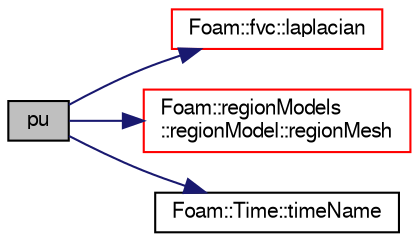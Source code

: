digraph "pu"
{
  bgcolor="transparent";
  edge [fontname="FreeSans",fontsize="10",labelfontname="FreeSans",labelfontsize="10"];
  node [fontname="FreeSans",fontsize="10",shape=record];
  rankdir="LR";
  Node493 [label="pu",height=0.2,width=0.4,color="black", fillcolor="grey75", style="filled", fontcolor="black"];
  Node493 -> Node494 [color="midnightblue",fontsize="10",style="solid",fontname="FreeSans"];
  Node494 [label="Foam::fvc::laplacian",height=0.2,width=0.4,color="red",URL="$a21134.html#ac75bff389d0405149b204b0d7ac214cd"];
  Node493 -> Node544 [color="midnightblue",fontsize="10",style="solid",fontname="FreeSans"];
  Node544 [label="Foam::regionModels\l::regionModel::regionMesh",height=0.2,width=0.4,color="red",URL="$a28998.html#a89a37969c20983ee143c612486ce5313",tooltip="Return the region mesh database. "];
  Node493 -> Node557 [color="midnightblue",fontsize="10",style="solid",fontname="FreeSans"];
  Node557 [label="Foam::Time::timeName",height=0.2,width=0.4,color="black",URL="$a26350.html#ad9d86fef6eca18797c786726cf925179",tooltip="Return time name of given scalar time. "];
}
